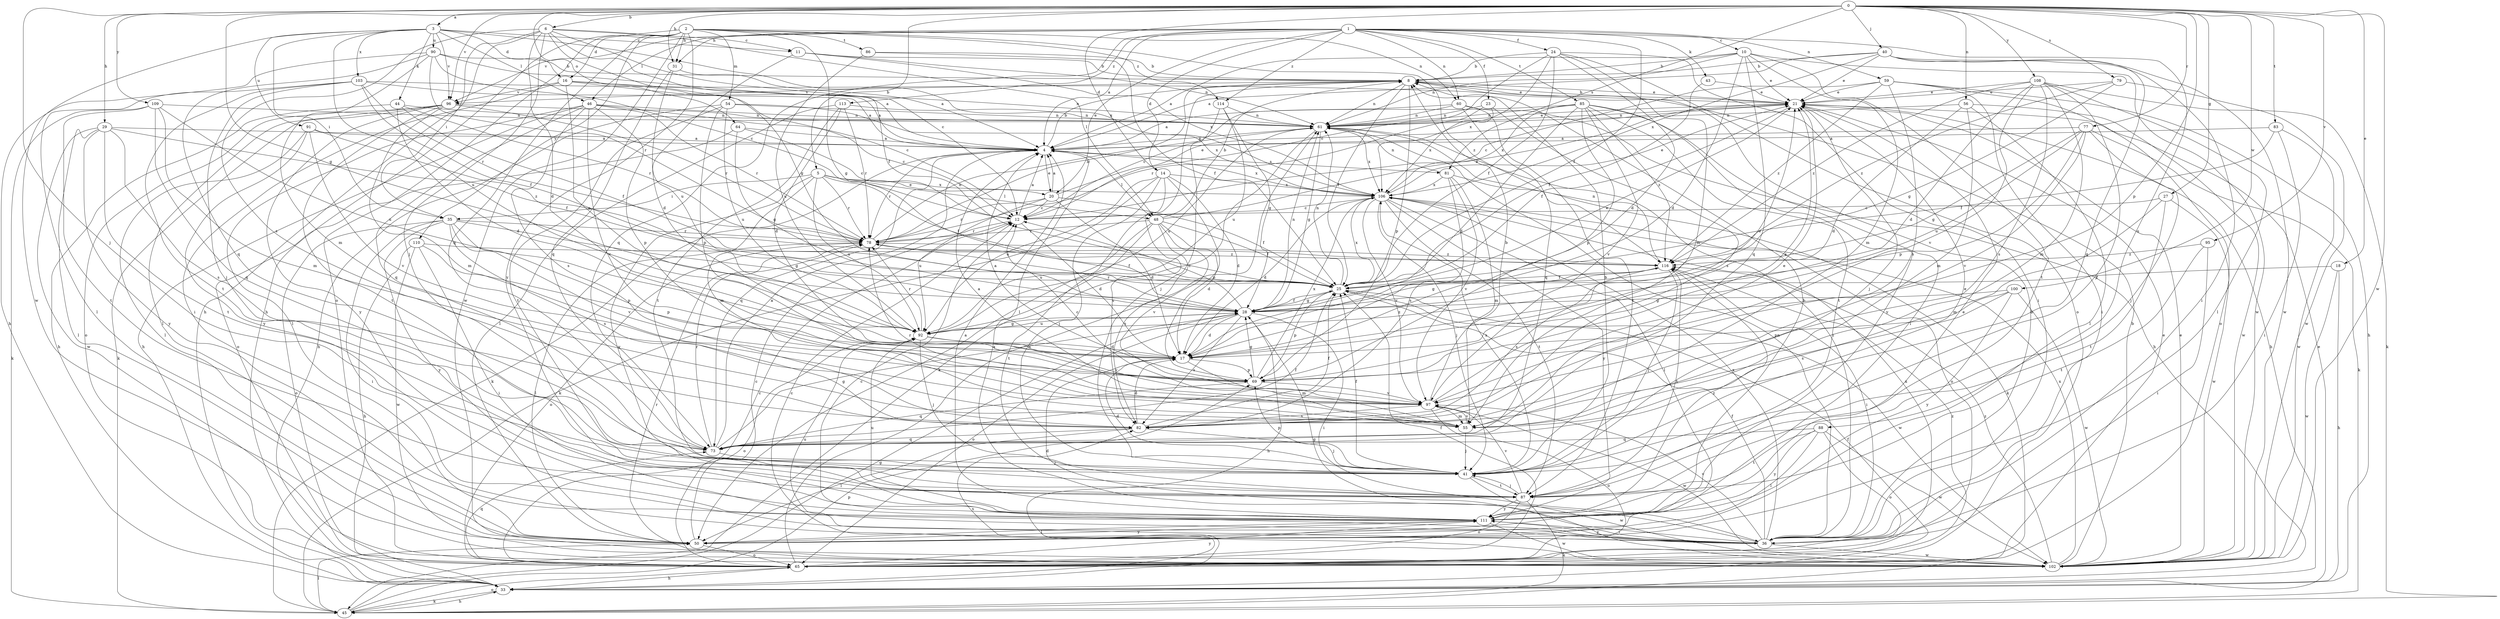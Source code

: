 strict digraph  {
0;
1;
2;
3;
4;
5;
6;
8;
10;
11;
12;
14;
16;
17;
18;
20;
21;
23;
24;
25;
27;
28;
29;
31;
33;
35;
36;
40;
41;
43;
44;
45;
46;
48;
50;
54;
55;
56;
59;
60;
61;
64;
65;
69;
73;
77;
78;
79;
81;
82;
83;
85;
86;
87;
88;
90;
91;
92;
95;
96;
97;
100;
102;
103;
106;
108;
109;
110;
111;
113;
114;
116;
0 -> 3  [label=a];
0 -> 5  [label=b];
0 -> 6  [label=b];
0 -> 14  [label=d];
0 -> 18  [label=e];
0 -> 27  [label=g];
0 -> 28  [label=g];
0 -> 29  [label=h];
0 -> 31  [label=h];
0 -> 40  [label=j];
0 -> 41  [label=j];
0 -> 56  [label=n];
0 -> 64  [label=o];
0 -> 69  [label=p];
0 -> 77  [label=r];
0 -> 79  [label=s];
0 -> 81  [label=s];
0 -> 83  [label=t];
0 -> 95  [label=v];
0 -> 96  [label=v];
0 -> 100  [label=w];
0 -> 102  [label=w];
0 -> 108  [label=y];
0 -> 109  [label=y];
1 -> 4  [label=a];
1 -> 10  [label=c];
1 -> 14  [label=d];
1 -> 20  [label=e];
1 -> 23  [label=f];
1 -> 24  [label=f];
1 -> 25  [label=f];
1 -> 31  [label=h];
1 -> 43  [label=k];
1 -> 46  [label=l];
1 -> 59  [label=n];
1 -> 60  [label=n];
1 -> 73  [label=q];
1 -> 85  [label=t];
1 -> 88  [label=u];
1 -> 96  [label=v];
1 -> 113  [label=z];
1 -> 114  [label=z];
2 -> 16  [label=d];
2 -> 28  [label=g];
2 -> 31  [label=h];
2 -> 33  [label=h];
2 -> 54  [label=m];
2 -> 60  [label=n];
2 -> 65  [label=o];
2 -> 73  [label=q];
2 -> 86  [label=t];
2 -> 102  [label=w];
2 -> 110  [label=y];
2 -> 111  [label=y];
2 -> 114  [label=z];
2 -> 116  [label=z];
3 -> 11  [label=c];
3 -> 16  [label=d];
3 -> 35  [label=i];
3 -> 44  [label=k];
3 -> 46  [label=l];
3 -> 90  [label=u];
3 -> 91  [label=u];
3 -> 92  [label=u];
3 -> 96  [label=v];
3 -> 102  [label=w];
3 -> 103  [label=x];
3 -> 106  [label=x];
4 -> 8  [label=b];
4 -> 20  [label=e];
4 -> 45  [label=k];
4 -> 48  [label=l];
4 -> 73  [label=q];
4 -> 78  [label=r];
4 -> 81  [label=s];
4 -> 106  [label=x];
5 -> 20  [label=e];
5 -> 25  [label=f];
5 -> 35  [label=i];
5 -> 48  [label=l];
5 -> 55  [label=m];
5 -> 78  [label=r];
5 -> 92  [label=u];
5 -> 106  [label=x];
5 -> 111  [label=y];
6 -> 11  [label=c];
6 -> 12  [label=c];
6 -> 17  [label=d];
6 -> 25  [label=f];
6 -> 28  [label=g];
6 -> 33  [label=h];
6 -> 35  [label=i];
6 -> 41  [label=j];
6 -> 48  [label=l];
6 -> 82  [label=s];
8 -> 21  [label=e];
8 -> 25  [label=f];
8 -> 50  [label=l];
8 -> 61  [label=n];
8 -> 69  [label=p];
8 -> 96  [label=v];
10 -> 4  [label=a];
10 -> 8  [label=b];
10 -> 17  [label=d];
10 -> 21  [label=e];
10 -> 55  [label=m];
10 -> 61  [label=n];
10 -> 73  [label=q];
10 -> 87  [label=t];
10 -> 102  [label=w];
11 -> 8  [label=b];
11 -> 61  [label=n];
11 -> 92  [label=u];
11 -> 106  [label=x];
12 -> 4  [label=a];
12 -> 17  [label=d];
12 -> 78  [label=r];
14 -> 17  [label=d];
14 -> 41  [label=j];
14 -> 45  [label=k];
14 -> 69  [label=p];
14 -> 82  [label=s];
14 -> 92  [label=u];
14 -> 106  [label=x];
16 -> 4  [label=a];
16 -> 12  [label=c];
16 -> 36  [label=i];
16 -> 61  [label=n];
16 -> 92  [label=u];
16 -> 96  [label=v];
17 -> 21  [label=e];
17 -> 55  [label=m];
17 -> 69  [label=p];
17 -> 116  [label=z];
18 -> 25  [label=f];
18 -> 33  [label=h];
18 -> 102  [label=w];
20 -> 4  [label=a];
20 -> 12  [label=c];
20 -> 17  [label=d];
20 -> 21  [label=e];
20 -> 25  [label=f];
20 -> 78  [label=r];
20 -> 92  [label=u];
21 -> 8  [label=b];
21 -> 25  [label=f];
21 -> 33  [label=h];
21 -> 41  [label=j];
21 -> 61  [label=n];
23 -> 61  [label=n];
23 -> 78  [label=r];
23 -> 82  [label=s];
23 -> 106  [label=x];
24 -> 8  [label=b];
24 -> 12  [label=c];
24 -> 17  [label=d];
24 -> 25  [label=f];
24 -> 36  [label=i];
24 -> 55  [label=m];
24 -> 65  [label=o];
24 -> 106  [label=x];
25 -> 28  [label=g];
25 -> 61  [label=n];
25 -> 69  [label=p];
25 -> 102  [label=w];
25 -> 106  [label=x];
27 -> 12  [label=c];
27 -> 55  [label=m];
27 -> 87  [label=t];
27 -> 102  [label=w];
28 -> 12  [label=c];
28 -> 17  [label=d];
28 -> 21  [label=e];
28 -> 25  [label=f];
28 -> 33  [label=h];
28 -> 36  [label=i];
28 -> 61  [label=n];
28 -> 65  [label=o];
28 -> 78  [label=r];
28 -> 82  [label=s];
28 -> 92  [label=u];
29 -> 4  [label=a];
29 -> 50  [label=l];
29 -> 82  [label=s];
29 -> 87  [label=t];
29 -> 102  [label=w];
29 -> 111  [label=y];
29 -> 116  [label=z];
31 -> 4  [label=a];
31 -> 17  [label=d];
31 -> 73  [label=q];
33 -> 21  [label=e];
33 -> 25  [label=f];
33 -> 45  [label=k];
33 -> 82  [label=s];
35 -> 28  [label=g];
35 -> 36  [label=i];
35 -> 65  [label=o];
35 -> 69  [label=p];
35 -> 78  [label=r];
35 -> 82  [label=s];
35 -> 97  [label=v];
35 -> 111  [label=y];
36 -> 4  [label=a];
36 -> 8  [label=b];
36 -> 12  [label=c];
36 -> 17  [label=d];
36 -> 25  [label=f];
36 -> 61  [label=n];
36 -> 92  [label=u];
36 -> 97  [label=v];
36 -> 102  [label=w];
36 -> 106  [label=x];
36 -> 111  [label=y];
40 -> 4  [label=a];
40 -> 8  [label=b];
40 -> 21  [label=e];
40 -> 36  [label=i];
40 -> 73  [label=q];
40 -> 102  [label=w];
40 -> 106  [label=x];
41 -> 8  [label=b];
41 -> 17  [label=d];
41 -> 21  [label=e];
41 -> 25  [label=f];
41 -> 69  [label=p];
41 -> 87  [label=t];
41 -> 102  [label=w];
41 -> 106  [label=x];
43 -> 21  [label=e];
43 -> 25  [label=f];
44 -> 17  [label=d];
44 -> 25  [label=f];
44 -> 33  [label=h];
44 -> 61  [label=n];
44 -> 78  [label=r];
45 -> 28  [label=g];
45 -> 33  [label=h];
45 -> 50  [label=l];
45 -> 65  [label=o];
45 -> 69  [label=p];
46 -> 12  [label=c];
46 -> 33  [label=h];
46 -> 50  [label=l];
46 -> 61  [label=n];
46 -> 69  [label=p];
46 -> 73  [label=q];
46 -> 78  [label=r];
46 -> 82  [label=s];
46 -> 97  [label=v];
48 -> 8  [label=b];
48 -> 17  [label=d];
48 -> 21  [label=e];
48 -> 25  [label=f];
48 -> 78  [label=r];
48 -> 82  [label=s];
48 -> 87  [label=t];
48 -> 92  [label=u];
48 -> 97  [label=v];
50 -> 12  [label=c];
50 -> 65  [label=o];
50 -> 111  [label=y];
54 -> 33  [label=h];
54 -> 61  [label=n];
54 -> 69  [label=p];
54 -> 87  [label=t];
54 -> 92  [label=u];
54 -> 106  [label=x];
55 -> 4  [label=a];
55 -> 21  [label=e];
55 -> 41  [label=j];
55 -> 78  [label=r];
55 -> 97  [label=v];
56 -> 17  [label=d];
56 -> 50  [label=l];
56 -> 55  [label=m];
56 -> 61  [label=n];
56 -> 102  [label=w];
59 -> 12  [label=c];
59 -> 21  [label=e];
59 -> 33  [label=h];
59 -> 36  [label=i];
59 -> 65  [label=o];
59 -> 82  [label=s];
59 -> 116  [label=z];
60 -> 12  [label=c];
60 -> 33  [label=h];
60 -> 61  [label=n];
60 -> 73  [label=q];
60 -> 87  [label=t];
61 -> 4  [label=a];
61 -> 21  [label=e];
61 -> 28  [label=g];
61 -> 36  [label=i];
61 -> 45  [label=k];
61 -> 92  [label=u];
61 -> 106  [label=x];
64 -> 4  [label=a];
64 -> 12  [label=c];
64 -> 28  [label=g];
64 -> 65  [label=o];
65 -> 12  [label=c];
65 -> 21  [label=e];
65 -> 25  [label=f];
65 -> 33  [label=h];
65 -> 61  [label=n];
65 -> 73  [label=q];
65 -> 106  [label=x];
65 -> 111  [label=y];
65 -> 116  [label=z];
69 -> 4  [label=a];
69 -> 28  [label=g];
69 -> 73  [label=q];
69 -> 97  [label=v];
69 -> 106  [label=x];
73 -> 4  [label=a];
73 -> 25  [label=f];
73 -> 28  [label=g];
73 -> 41  [label=j];
73 -> 78  [label=r];
77 -> 4  [label=a];
77 -> 28  [label=g];
77 -> 41  [label=j];
77 -> 45  [label=k];
77 -> 69  [label=p];
77 -> 92  [label=u];
77 -> 97  [label=v];
78 -> 8  [label=b];
78 -> 25  [label=f];
78 -> 50  [label=l];
78 -> 61  [label=n];
78 -> 65  [label=o];
78 -> 116  [label=z];
79 -> 21  [label=e];
79 -> 28  [label=g];
79 -> 102  [label=w];
79 -> 116  [label=z];
81 -> 45  [label=k];
81 -> 55  [label=m];
81 -> 61  [label=n];
81 -> 82  [label=s];
81 -> 97  [label=v];
81 -> 106  [label=x];
82 -> 17  [label=d];
82 -> 25  [label=f];
82 -> 41  [label=j];
82 -> 50  [label=l];
82 -> 73  [label=q];
83 -> 4  [label=a];
83 -> 25  [label=f];
83 -> 36  [label=i];
83 -> 102  [label=w];
85 -> 4  [label=a];
85 -> 17  [label=d];
85 -> 50  [label=l];
85 -> 61  [label=n];
85 -> 69  [label=p];
85 -> 87  [label=t];
85 -> 97  [label=v];
85 -> 106  [label=x];
85 -> 111  [label=y];
85 -> 116  [label=z];
86 -> 8  [label=b];
86 -> 25  [label=f];
86 -> 92  [label=u];
87 -> 41  [label=j];
87 -> 45  [label=k];
87 -> 65  [label=o];
87 -> 97  [label=v];
87 -> 111  [label=y];
88 -> 50  [label=l];
88 -> 65  [label=o];
88 -> 73  [label=q];
88 -> 87  [label=t];
88 -> 102  [label=w];
88 -> 111  [label=y];
90 -> 4  [label=a];
90 -> 8  [label=b];
90 -> 12  [label=c];
90 -> 33  [label=h];
90 -> 55  [label=m];
90 -> 73  [label=q];
90 -> 78  [label=r];
91 -> 4  [label=a];
91 -> 25  [label=f];
91 -> 50  [label=l];
91 -> 97  [label=v];
91 -> 111  [label=y];
92 -> 17  [label=d];
92 -> 28  [label=g];
92 -> 41  [label=j];
92 -> 65  [label=o];
92 -> 78  [label=r];
92 -> 97  [label=v];
95 -> 36  [label=i];
95 -> 87  [label=t];
95 -> 116  [label=z];
96 -> 45  [label=k];
96 -> 50  [label=l];
96 -> 55  [label=m];
96 -> 61  [label=n];
96 -> 65  [label=o];
96 -> 78  [label=r];
96 -> 87  [label=t];
96 -> 111  [label=y];
97 -> 8  [label=b];
97 -> 12  [label=c];
97 -> 21  [label=e];
97 -> 55  [label=m];
97 -> 65  [label=o];
97 -> 82  [label=s];
97 -> 102  [label=w];
100 -> 28  [label=g];
100 -> 69  [label=p];
100 -> 82  [label=s];
100 -> 102  [label=w];
100 -> 111  [label=y];
102 -> 8  [label=b];
102 -> 12  [label=c];
102 -> 21  [label=e];
102 -> 28  [label=g];
102 -> 78  [label=r];
102 -> 106  [label=x];
102 -> 116  [label=z];
103 -> 4  [label=a];
103 -> 21  [label=e];
103 -> 25  [label=f];
103 -> 41  [label=j];
103 -> 50  [label=l];
103 -> 78  [label=r];
103 -> 87  [label=t];
106 -> 12  [label=c];
106 -> 17  [label=d];
106 -> 21  [label=e];
106 -> 41  [label=j];
106 -> 50  [label=l];
106 -> 65  [label=o];
106 -> 87  [label=t];
106 -> 97  [label=v];
106 -> 111  [label=y];
108 -> 17  [label=d];
108 -> 21  [label=e];
108 -> 41  [label=j];
108 -> 45  [label=k];
108 -> 50  [label=l];
108 -> 55  [label=m];
108 -> 82  [label=s];
108 -> 97  [label=v];
108 -> 116  [label=z];
109 -> 45  [label=k];
109 -> 55  [label=m];
109 -> 61  [label=n];
109 -> 73  [label=q];
109 -> 87  [label=t];
109 -> 92  [label=u];
110 -> 33  [label=h];
110 -> 36  [label=i];
110 -> 69  [label=p];
110 -> 102  [label=w];
110 -> 116  [label=z];
111 -> 4  [label=a];
111 -> 8  [label=b];
111 -> 21  [label=e];
111 -> 36  [label=i];
111 -> 50  [label=l];
111 -> 92  [label=u];
111 -> 102  [label=w];
111 -> 116  [label=z];
113 -> 17  [label=d];
113 -> 50  [label=l];
113 -> 61  [label=n];
113 -> 78  [label=r];
113 -> 87  [label=t];
114 -> 28  [label=g];
114 -> 41  [label=j];
114 -> 61  [label=n];
114 -> 92  [label=u];
116 -> 25  [label=f];
116 -> 28  [label=g];
116 -> 36  [label=i];
116 -> 41  [label=j];
116 -> 61  [label=n];
116 -> 82  [label=s];
116 -> 87  [label=t];
}
